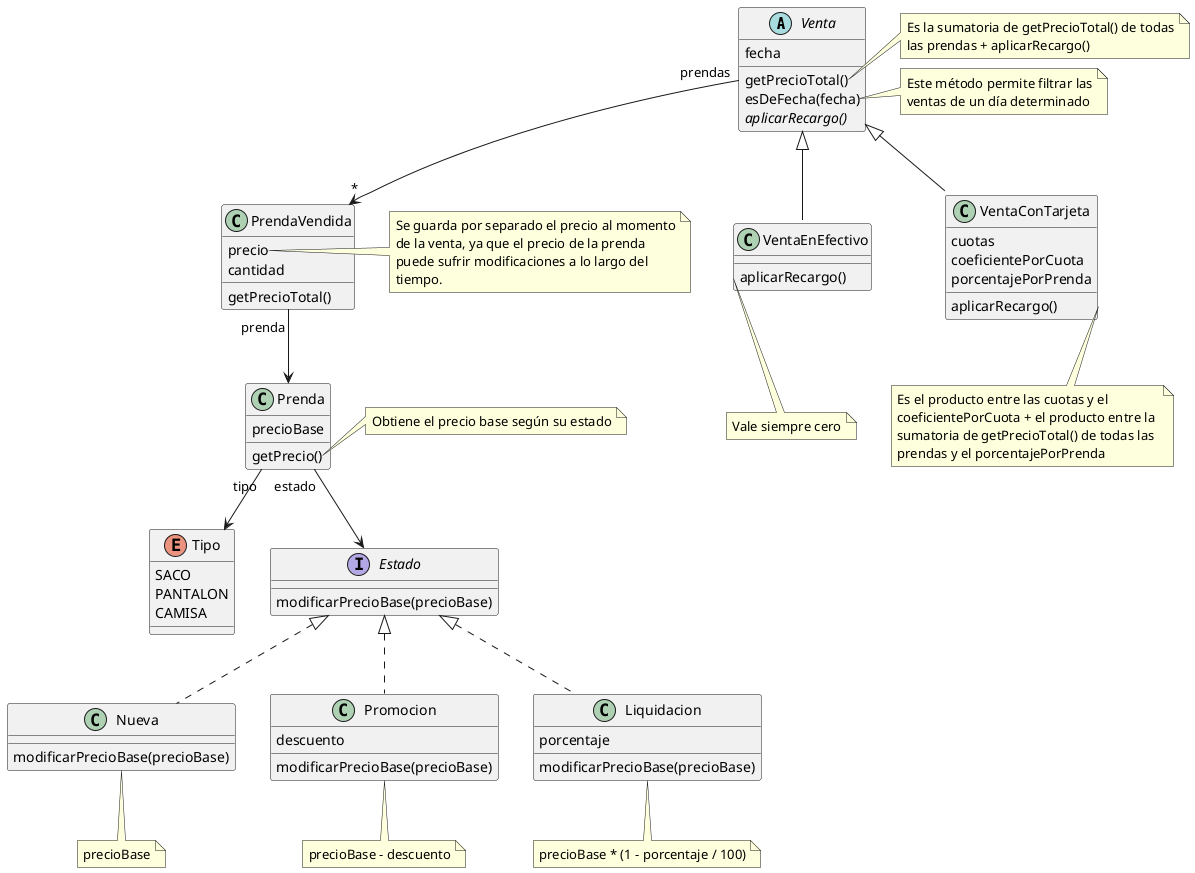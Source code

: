 @startuml
abstract class Venta {
  fecha
  getPrecioTotal()
  esDeFecha(fecha)
  {abstract} aplicarRecargo()
}

Venta "prendas" --> "*" PrendaVendida

note right of Venta::getPrecioTotal
  Es la sumatoria de getPrecioTotal() de todas
  las prendas + aplicarRecargo()
end note

note right of Venta::esDeFecha
  Este método permite filtrar las
  ventas de un día determinado
end note

class VentaEnEfectivo extends Venta {
  aplicarRecargo()
}

note as RecargoEfectivo
  Vale siempre cero
end note

VentaEnEfectivo::aplicarRecargo .. RecargoEfectivo

class VentaConTarjeta extends Venta {
  cuotas
  coeficientePorCuota
  porcentajePorPrenda
  aplicarRecargo()
}

note as RecargoTarjeta
  Es el producto entre las cuotas y el 
  coeficientePorCuota + el producto entre la 
  sumatoria de getPrecioTotal() de todas las
  prendas y el porcentajePorPrenda
end note

VentaConTarjeta::aplicarRecargo .. RecargoTarjeta

class PrendaVendida {
  precio
  cantidad
  getPrecioTotal()
}

PrendaVendida "prenda" --> Prenda

note right of PrendaVendida::precio
  Se guarda por separado el precio al momento
  de la venta, ya que el precio de la prenda
  puede sufrir modificaciones a lo largo del
  tiempo.
end note

class Prenda {
  precioBase
  getPrecio()
}

Prenda "tipo" --> Tipo
Prenda "estado" --> Estado

note right of Prenda::getPrecio
Obtiene el precio base según su estado
end note

enum Tipo {
  SACO
  PANTALON
  CAMISA
}

interface Estado {
  modificarPrecioBase(precioBase)
}

class Nueva implements Estado {
  modificarPrecioBase(precioBase)
}

note as NuevaCalculo
precioBase
end note

Nueva .. NuevaCalculo

class Promocion implements Estado {
  descuento
  modificarPrecioBase(precioBase)
}

note as PromocionCalculo
precioBase - descuento
end note

Promocion .. PromocionCalculo

class Liquidacion implements Estado {
  porcentaje
  modificarPrecioBase(precioBase)
}

note as LiquidacionCalculo
precioBase * (1 - porcentaje / 100)
end note

Liquidacion .. LiquidacionCalculo

@enduml
